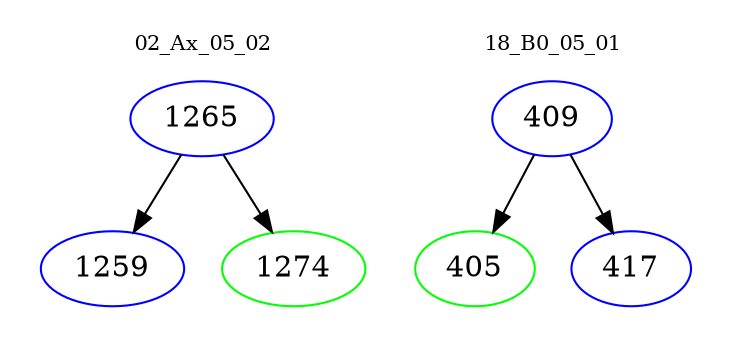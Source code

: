 digraph{
subgraph cluster_0 {
color = white
label = "02_Ax_05_02";
fontsize=10;
T0_1265 [label="1265", color="blue"]
T0_1265 -> T0_1259 [color="black"]
T0_1259 [label="1259", color="blue"]
T0_1265 -> T0_1274 [color="black"]
T0_1274 [label="1274", color="green"]
}
subgraph cluster_1 {
color = white
label = "18_B0_05_01";
fontsize=10;
T1_409 [label="409", color="blue"]
T1_409 -> T1_405 [color="black"]
T1_405 [label="405", color="green"]
T1_409 -> T1_417 [color="black"]
T1_417 [label="417", color="blue"]
}
}
